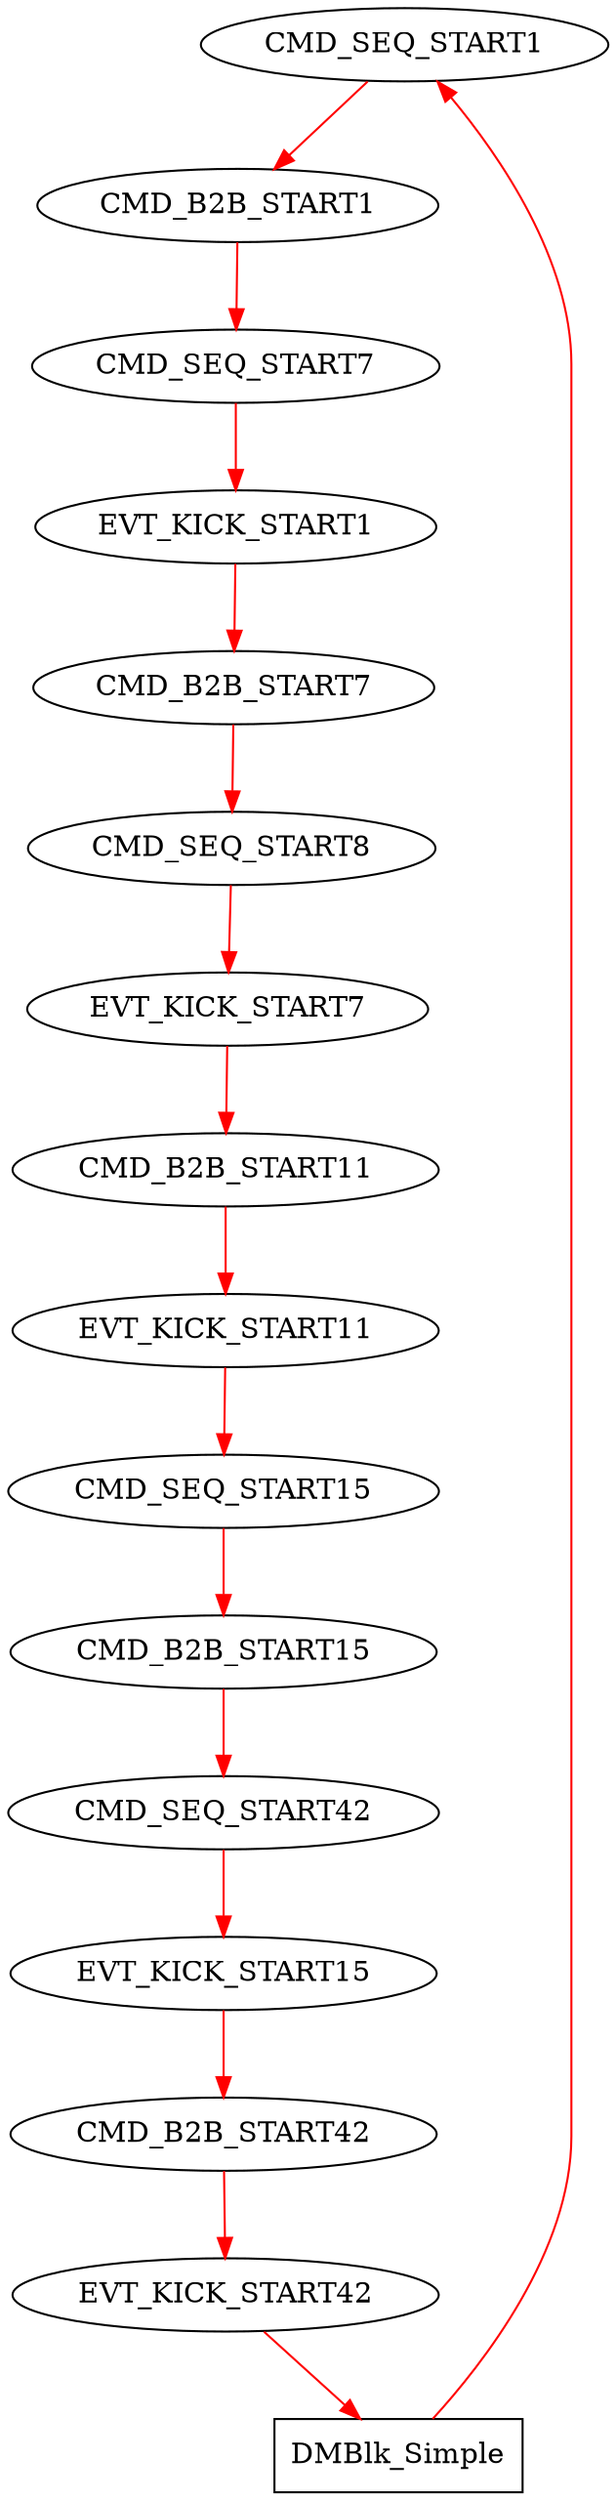 digraph g {
name="testv1";

graph [rankdir=TB, nodesep=0.6, mindist=0.6, ranksep=0.6, overlap=false]
node  [type="tmsg",   shape="rectangle", style="filled", fillcolor="white", color="black", cpu="3"]
edge  [type="defdst", color="red"]

// events mit block
CMD_SEQ_START1      [type="tmsg",      pattern="B2B_TEST", patentry="true",   toffs=          0, id="0x112c101000100001", par="0x123", shape="oval"];
CMD_B2B_START1      [type="tmsg",      pattern="B2B_TEST",                    toffs=  100000000, id="0x112c81f000100001", par="0x456", shape="oval"];
CMD_SEQ_START7      [type="tmsg",      pattern="B2B_TEST",                    toffs=  200000000, id="0x112c101000700001", par="0x123", shape="oval"];
EVT_KICK_START1     [type="tmsg",      pattern="B2B_TEST",                    toffs=  290000000, id="0x112c031000100001", par="0x456", shape="oval"];
CMD_B2B_START7      [type="tmsg",      pattern="B2B_TEST",                    toffs=  300000000, id="0x112c81f000700001", par="0x456", shape="oval"];
CMD_SEQ_START8      [type="tmsg",      pattern="B2B_TEST",                    toffs=  400000000, id="0x1154101000b00001", par="0x123", shape="oval"];
EVT_KICK_START7     [type="tmsg",      pattern="B2B_TEST",                    toffs=  290000000, id="0x112c031000700001", par="0x456", shape="oval"];
CMD_B2B_START11     [type="tmsg",      pattern="B2B_TEST",                    toffs=  500000000, id="0x115481f000b00001", par="0x456", shape="oval"];
EVT_KICK_START11    [type="tmsg",      pattern="B2B_TEST",                    toffs=  690000000, id="0x1154045000b00001", par="0x456", shape="oval"];
CMD_SEQ_START15     [type="tmsg",      pattern="B2B_TEST",                    toffs=  700000000, id="0x112c101000f00001", par="0x123", shape="oval"];
CMD_B2B_START15     [type="tmsg",      pattern="B2B_TEST",                    toffs=  800000000, id="0x112c81f000f00001", par="0x456", shape="oval"];
CMD_SEQ_START42     [type="tmsg",      pattern="B2B_TEST",                    toffs=  900000000, id="0x112c101004200001", par="0x123", shape="oval"];
EVT_KICK_START15    [type="tmsg",      pattern="B2B_TEST",                    toffs=  990000000, id="0x112c031000f00001", par="0x456", shape="oval"];
CMD_B2B_START42     [type="tmsg",      pattern="B2B_TEST",                    toffs= 1000000000, id="0x112c81f004200001", par="0x456", shape="oval"];
EVT_KICK_START42    [type="tmsg",      pattern="B2B_TEST",                    toffs= 1190000000, id="0x112c031004200001", par="0x456", shape="oval"];

DMBlk_Simple        [type="block",     pattern="B2B_TEST", patexit="true",  tperiod= 1200000000];                                 

// sequenz
CMD_SEQ_START1 -> CMD_B2B_START1 -> CMD_SEQ_START7 -> EVT_KICK_START1 -> CMD_B2B_START7 -> CMD_SEQ_START8 -> EVT_KICK_START7 -> CMD_B2B_START11 -> EVT_KICK_START11 -> CMD_SEQ_START15 -> CMD_B2B_START15 -> CMD_SEQ_START42 -> EVT_KICK_START15 -> CMD_B2B_START42 -> EVT_KICK_START42 -> DMBlk_Simple -> CMD_SEQ_START1;
}
